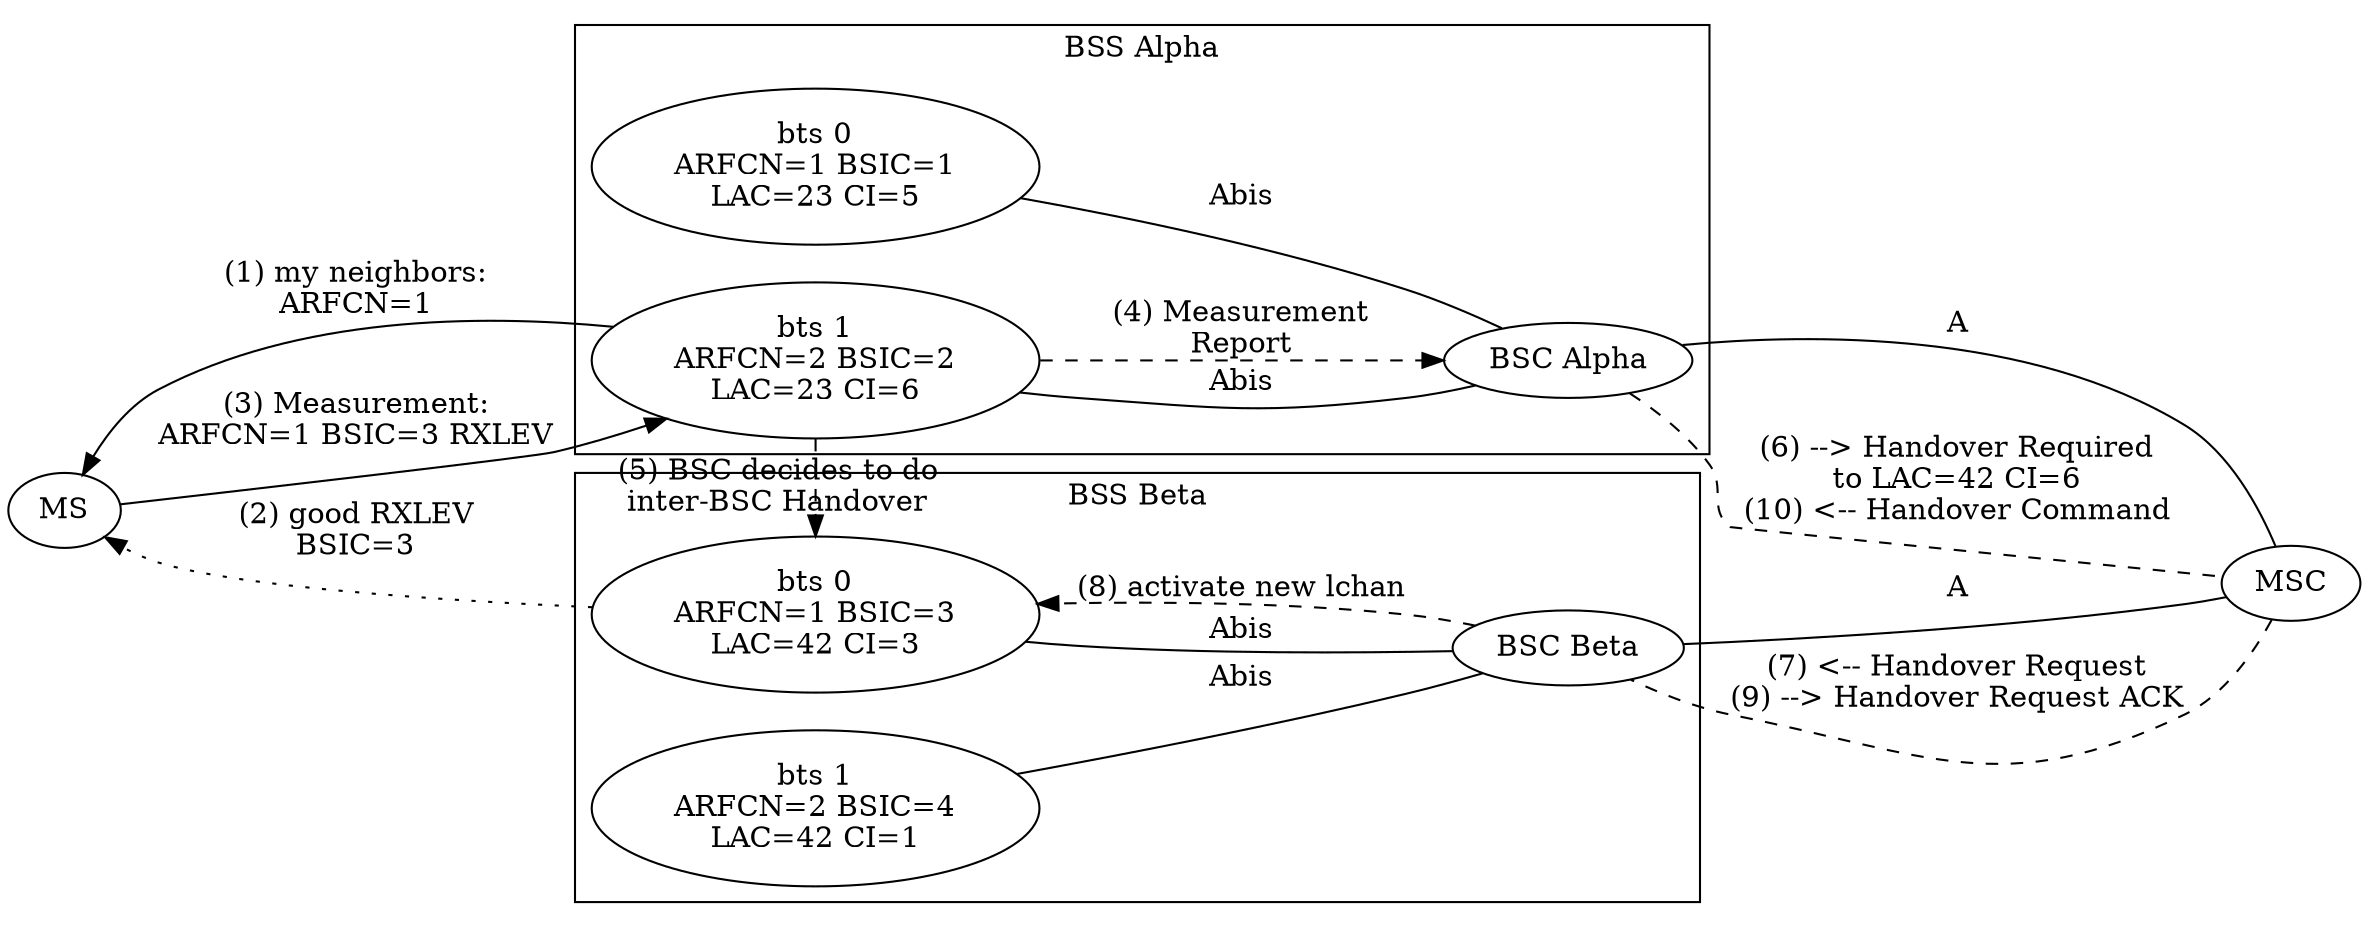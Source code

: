 digraph G {
rankdir=LR
	
subgraph cluster_bss_a {
	label="BSS Alpha"
	BTS_a0 [rank=min,label="bts 0\nARFCN=1 BSIC=1\nLAC=23 CI=5"]
	BTS_a1 [rank=min,label="bts 1\nARFCN=2 BSIC=2\nLAC=23 CI=6"]
	BSC_a [label="BSC Alpha"];
	{BTS_a0,BTS_a1} -> BSC_a [arrowhead=none,label=Abis]
}

subgraph cluster_bss_b {
	label="BSS Beta"
	BTS_b0 [rank=min,label="bts 0\nARFCN=1 BSIC=3\nLAC=42 CI=3"]
	BTS_b1 [rank=min,label="bts 1\nARFCN=2 BSIC=4\nLAC=42 CI=1"]
	BSC_b [label="BSC Beta"]
	{BTS_b0,BTS_b1} -> BSC_b [arrowhead=none,label=Abis]
}

MS -> BTS_a1 [label="(3) Measurement:\nARFCN=1 BSIC=3 RXLEV"]
BTS_a1 -> MS [label="(1) my neighbors:\nARFCN=1"]
BTS_b0 -> MS [label="(2) good RXLEV\nBSIC=3",style=dotted]
MS -> {BTS_a0,BTS_b0,BTS_b1} [style=invisible,arrowhead=none]

BTS_a1 -> BSC_a [label="(4) Measurement\nReport",style=dashed]
BTS_a1 -> BTS_b0 [label="(5) BSC decides to do\ninter-BSC Handover",style=dashed,constraint=false]

{BSC_a,BSC_b} -> MSC [arrowhead=none,label=A]

BSC_a -> MSC [label="(6) --> Handover Required\nto LAC=42 CI=6\n(10) <-- Handover Command",style=dashed,constraint=false,arrowhead=none]
MSC -> BSC_b [label="(7) <-- Handover Request\n(9) --> Handover Request ACK",style=dashed,constraint=false,arrowhead=none]

BSC_b -> BTS_b0 [label="(8) activate new lchan",style=dashed,constraint=false]

}
